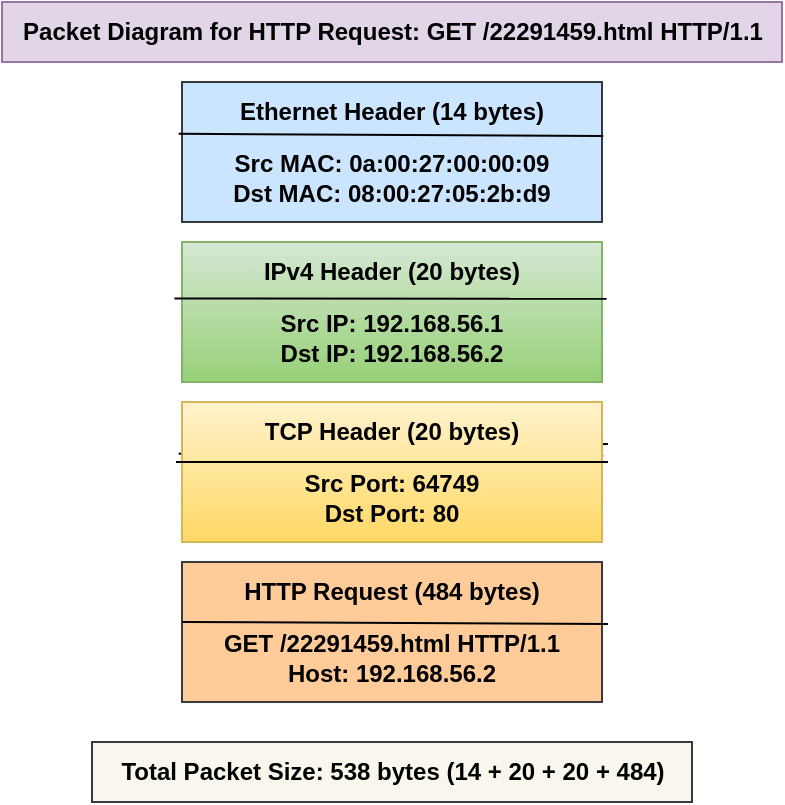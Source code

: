 <mxfile version="27.0.6">
  <diagram name="Page-1" id="SvbmH81Ma0V85eWWUMpE">
    <mxGraphModel dx="728" dy="423" grid="1" gridSize="10" guides="1" tooltips="1" connect="1" arrows="1" fold="1" page="1" pageScale="1" pageWidth="3300" pageHeight="4681" math="0" shadow="0">
      <root>
        <mxCell id="0" />
        <mxCell id="1" parent="0" />
        <mxCell id="0RY3Ug9kw7kizrEod2a5-1" value="&lt;p style=&quot;white-space-collapse: preserve;&quot; dir=&quot;auto&quot;&gt;Ethernet Header (14 bytes)&lt;/p&gt;&lt;p style=&quot;white-space-collapse: preserve;&quot; dir=&quot;auto&quot;&gt;Src MAC: 0a:00:27:00:00:09&lt;br&gt;Dst MAC: 08:00:27:05:2b:d9&lt;/p&gt;" style="rounded=0;whiteSpace=wrap;html=1;imageWidth=70;imageHeight=50;align=center;fontStyle=1;fillColor=#cce5ff;strokeColor=#36393d;noLabel=0;" vertex="1" parent="1">
          <mxGeometry x="250" y="50" width="210" height="70" as="geometry" />
        </mxCell>
        <mxCell id="0RY3Ug9kw7kizrEod2a5-3" value="" style="endArrow=none;html=1;rounded=0;exitX=-0.008;exitY=0.37;exitDx=0;exitDy=0;entryX=1.003;entryY=0.385;entryDx=0;entryDy=0;entryPerimeter=0;exitPerimeter=0;" edge="1" parent="1" source="0RY3Ug9kw7kizrEod2a5-1" target="0RY3Ug9kw7kizrEod2a5-1">
          <mxGeometry width="50" height="50" relative="1" as="geometry">
            <mxPoint x="250.0" y="77.58" as="sourcePoint" />
            <mxPoint x="488.08" y="76.95" as="targetPoint" />
          </mxGeometry>
        </mxCell>
        <mxCell id="0RY3Ug9kw7kizrEod2a5-4" value="&lt;p style=&quot;white-space-collapse: preserve;&quot; dir=&quot;auto&quot;&gt;IPv4 Header (20 bytes)&lt;/p&gt;&lt;p style=&quot;white-space-collapse: preserve;&quot; dir=&quot;auto&quot;&gt;Src IP: 192.168.56.1&lt;br/&gt;Dst IP: 192.168.56.2&lt;/p&gt;" style="rounded=0;whiteSpace=wrap;html=1;imageWidth=70;imageHeight=50;align=center;fontStyle=1;fillColor=#d5e8d4;strokeColor=#82b366;noLabel=0;gradientColor=#97d077;" vertex="1" parent="1">
          <mxGeometry x="250" y="130" width="210" height="70" as="geometry" />
        </mxCell>
        <mxCell id="0RY3Ug9kw7kizrEod2a5-5" value="" style="endArrow=none;html=1;rounded=0;exitX=-0.018;exitY=0.403;exitDx=0;exitDy=0;entryX=1.011;entryY=0.406;entryDx=0;entryDy=0;entryPerimeter=0;exitPerimeter=0;" edge="1" parent="1" source="0RY3Ug9kw7kizrEod2a5-4" target="0RY3Ug9kw7kizrEod2a5-4">
          <mxGeometry width="50" height="50" relative="1" as="geometry">
            <mxPoint x="30" y="90" as="sourcePoint" />
            <mxPoint x="243" y="91" as="targetPoint" />
          </mxGeometry>
        </mxCell>
        <mxCell id="0RY3Ug9kw7kizrEod2a5-8" value="" style="endArrow=none;html=1;rounded=0;exitX=-0.008;exitY=0.37;exitDx=0;exitDy=0;entryX=1.003;entryY=0.385;entryDx=0;entryDy=0;entryPerimeter=0;exitPerimeter=0;fillColor=#fff2cc;gradientColor=#ffd966;strokeColor=#000000;" edge="1" parent="1" source="0RY3Ug9kw7kizrEod2a5-7">
          <mxGeometry width="50" height="50" relative="1" as="geometry">
            <mxPoint x="250" y="230" as="sourcePoint" />
            <mxPoint x="463" y="231" as="targetPoint" />
          </mxGeometry>
        </mxCell>
        <mxCell id="0RY3Ug9kw7kizrEod2a5-9" value="&lt;p style=&quot;&quot; dir=&quot;auto&quot;&gt;&lt;span style=&quot;white-space-collapse: preserve;&quot;&gt;HTTP Request (484 bytes)&lt;/span&gt;&lt;/p&gt;&lt;p style=&quot;&quot; dir=&quot;auto&quot;&gt;&lt;span style=&quot;white-space-collapse: preserve;&quot;&gt;GET /22291459.html HTTP/1.1&lt;br/&gt;Host: 192.168.56.2&lt;/span&gt;&lt;/p&gt;" style="rounded=0;whiteSpace=wrap;html=1;imageWidth=70;imageHeight=50;align=center;fontStyle=1;fillColor=#ffcc99;strokeColor=#36393d;noLabel=0;" vertex="1" parent="1">
          <mxGeometry x="250" y="290" width="210" height="70" as="geometry" />
        </mxCell>
        <mxCell id="0RY3Ug9kw7kizrEod2a5-10" value="" style="endArrow=none;html=1;rounded=0;exitX=-0.008;exitY=0.37;exitDx=0;exitDy=0;entryX=1.003;entryY=0.385;entryDx=0;entryDy=0;entryPerimeter=0;exitPerimeter=0;fillColor=#fff2cc;gradientColor=#ffd966;strokeColor=#000000;" edge="1" parent="1">
          <mxGeometry width="50" height="50" relative="1" as="geometry">
            <mxPoint x="250" y="320" as="sourcePoint" />
            <mxPoint x="463" y="321" as="targetPoint" />
          </mxGeometry>
        </mxCell>
        <mxCell id="0RY3Ug9kw7kizrEod2a5-11" value="&lt;b&gt;Total Packet Size: 538 bytes (14 + 20 + 20 + 484)&lt;/b&gt;" style="text;html=1;align=center;verticalAlign=middle;resizable=0;points=[];autosize=1;strokeColor=#36393d;fillColor=#f9f7ed;" vertex="1" parent="1">
          <mxGeometry x="205" y="380" width="300" height="30" as="geometry" />
        </mxCell>
        <mxCell id="0RY3Ug9kw7kizrEod2a5-12" value="" style="endArrow=none;html=1;rounded=0;exitX=-0.008;exitY=0.37;exitDx=0;exitDy=0;entryX=1.003;entryY=0.385;entryDx=0;entryDy=0;entryPerimeter=0;exitPerimeter=0;fillColor=#fff2cc;gradientColor=#ffd966;strokeColor=#000000;" edge="1" parent="1" target="0RY3Ug9kw7kizrEod2a5-7">
          <mxGeometry width="50" height="50" relative="1" as="geometry">
            <mxPoint x="250" y="230" as="sourcePoint" />
            <mxPoint x="463" y="231" as="targetPoint" />
          </mxGeometry>
        </mxCell>
        <mxCell id="0RY3Ug9kw7kizrEod2a5-7" value="&lt;p style=&quot;&quot; dir=&quot;auto&quot;&gt;&lt;span style=&quot;white-space-collapse: preserve;&quot;&gt;TCP Header (20 bytes)&lt;/span&gt;&lt;/p&gt;&lt;p style=&quot;&quot; dir=&quot;auto&quot;&gt;&lt;span style=&quot;white-space-collapse: preserve;&quot;&gt;Src Port: 64749&lt;br/&gt;Dst Port: 80&lt;/span&gt;&lt;/p&gt;" style="rounded=0;whiteSpace=wrap;html=1;imageWidth=70;imageHeight=50;align=center;fontStyle=1;fillColor=#fff2cc;strokeColor=#d6b656;noLabel=0;gradientColor=#ffd966;" vertex="1" parent="1">
          <mxGeometry x="250" y="210" width="210" height="70" as="geometry" />
        </mxCell>
        <mxCell id="0RY3Ug9kw7kizrEod2a5-13" value="" style="endArrow=none;html=1;rounded=0;exitX=-0.018;exitY=0.403;exitDx=0;exitDy=0;entryX=1.011;entryY=0.406;entryDx=0;entryDy=0;entryPerimeter=0;exitPerimeter=0;" edge="1" parent="1">
          <mxGeometry width="50" height="50" relative="1" as="geometry">
            <mxPoint x="247" y="240" as="sourcePoint" />
            <mxPoint x="463" y="240" as="targetPoint" />
          </mxGeometry>
        </mxCell>
        <mxCell id="0RY3Ug9kw7kizrEod2a5-14" value="&lt;b&gt;Packet Diagram for HTTP Request: GET /22291459.html HTTP/1.1&lt;/b&gt;" style="text;html=1;align=center;verticalAlign=middle;resizable=0;points=[];autosize=1;strokeColor=#9673a6;fillColor=#e1d5e7;" vertex="1" parent="1">
          <mxGeometry x="160" y="10" width="390" height="30" as="geometry" />
        </mxCell>
      </root>
    </mxGraphModel>
  </diagram>
</mxfile>
